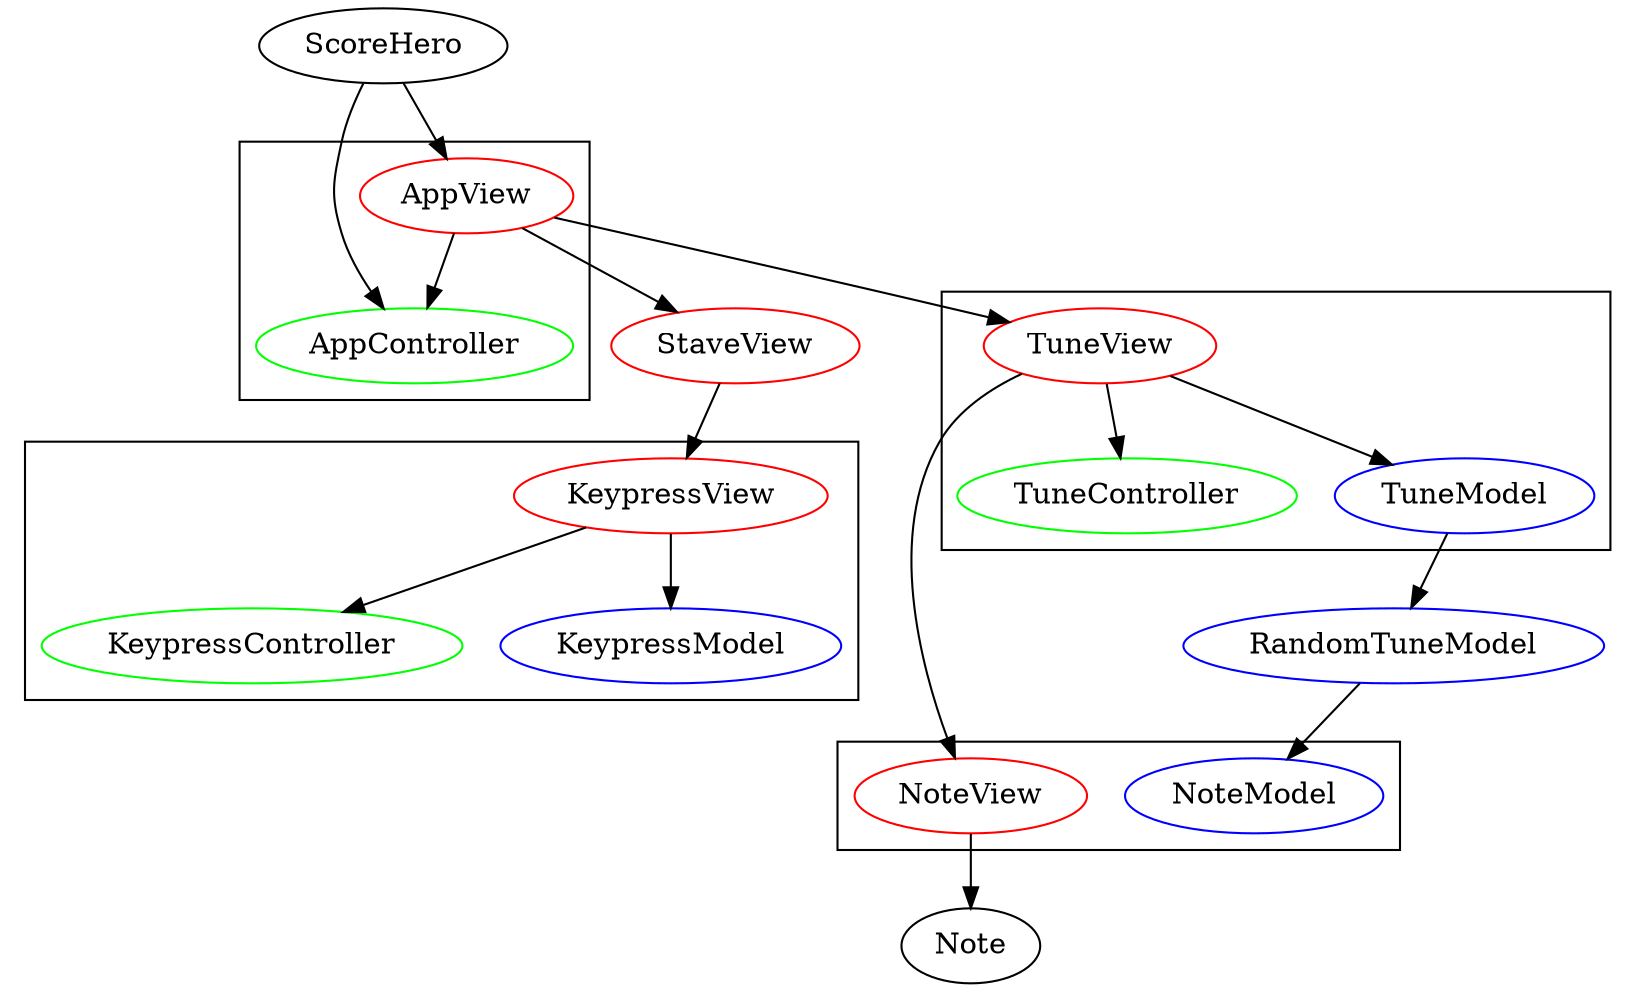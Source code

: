 digraph scorehero {

	subgraph views {
		node [color=red]
		{ AppView; StaveView; TuneView; KeypressView; NoteView; }
	}

	subgraph controllers {
		node [color=green]
		{ AppController; KeypressController; TuneController; }
	}

	subgraph models {
		node [color=blue]
		{ NoteModel; KeypressModel; TuneModel; RandomTuneModel; }
	}

	subgraph clusterAppTriad {	
		{ AppView; AppController }
	}
	
	subgraph clusterKeypressTriad {	
		{ KeypressView; KeypressModel; KeypressController }
	}
	
	subgraph clusterTuneTriad {	
		{ TuneView; TuneModel; TuneController }
	}

	subgraph clusterNodeDuad {
		{ NoteModel; NoteView }
	}

	{ rank=source; ScoreHero; }

	ScoreHero -> AppController;
	ScoreHero -> AppView;
	AppView -> StaveView;
	AppView -> TuneView;
	StaveView -> KeypressView;
	TuneModel -> RandomTuneModel -> NoteModel;
	TuneView -> NoteView;

//MVC Triads
	KeypressView -> KeypressModel;
	KeypressView -> KeypressController;

	TuneView -> TuneModel;
	TuneView -> TuneController;

	NoteView ->  Note;

	AppView -> AppController;

}
